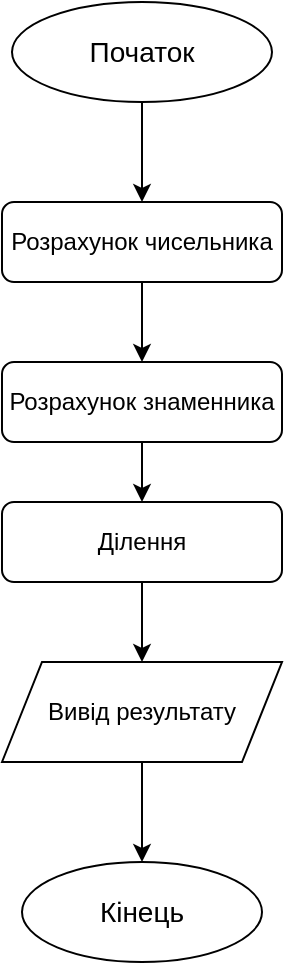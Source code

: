 <mxfile version="24.7.17">
  <diagram name="Page-1" id="KRBMFYmKvGPiXsKwkznU">
    <mxGraphModel dx="890" dy="360" grid="1" gridSize="10" guides="1" tooltips="1" connect="1" arrows="1" fold="1" page="1" pageScale="1" pageWidth="850" pageHeight="1100" math="0" shadow="0">
      <root>
        <mxCell id="0" />
        <mxCell id="1" parent="0" />
        <mxCell id="GysLg-Z24zuPQwXTb1GC-4" style="edgeStyle=orthogonalEdgeStyle;rounded=0;orthogonalLoop=1;jettySize=auto;html=1;entryX=0.5;entryY=0;entryDx=0;entryDy=0;" edge="1" parent="1" source="GysLg-Z24zuPQwXTb1GC-1" target="GysLg-Z24zuPQwXTb1GC-3">
          <mxGeometry relative="1" as="geometry" />
        </mxCell>
        <mxCell id="GysLg-Z24zuPQwXTb1GC-1" value="&lt;font style=&quot;font-size: 14px;&quot;&gt;Початок&lt;/font&gt;" style="ellipse;whiteSpace=wrap;html=1;" vertex="1" parent="1">
          <mxGeometry x="325" y="80" width="130" height="50" as="geometry" />
        </mxCell>
        <mxCell id="GysLg-Z24zuPQwXTb1GC-6" value="" style="edgeStyle=orthogonalEdgeStyle;rounded=0;orthogonalLoop=1;jettySize=auto;html=1;" edge="1" parent="1" source="GysLg-Z24zuPQwXTb1GC-3" target="GysLg-Z24zuPQwXTb1GC-5">
          <mxGeometry relative="1" as="geometry" />
        </mxCell>
        <mxCell id="GysLg-Z24zuPQwXTb1GC-3" value="Розрахунок чисельника" style="rounded=1;whiteSpace=wrap;html=1;" vertex="1" parent="1">
          <mxGeometry x="320" y="180" width="140" height="40" as="geometry" />
        </mxCell>
        <mxCell id="GysLg-Z24zuPQwXTb1GC-8" value="" style="edgeStyle=orthogonalEdgeStyle;rounded=0;orthogonalLoop=1;jettySize=auto;html=1;" edge="1" parent="1" source="GysLg-Z24zuPQwXTb1GC-5" target="GysLg-Z24zuPQwXTb1GC-7">
          <mxGeometry relative="1" as="geometry" />
        </mxCell>
        <mxCell id="GysLg-Z24zuPQwXTb1GC-5" value="Розрахунок знаменника" style="rounded=1;whiteSpace=wrap;html=1;" vertex="1" parent="1">
          <mxGeometry x="320" y="260" width="140" height="40" as="geometry" />
        </mxCell>
        <mxCell id="GysLg-Z24zuPQwXTb1GC-10" value="" style="edgeStyle=orthogonalEdgeStyle;rounded=0;orthogonalLoop=1;jettySize=auto;html=1;" edge="1" parent="1" source="GysLg-Z24zuPQwXTb1GC-7" target="GysLg-Z24zuPQwXTb1GC-9">
          <mxGeometry relative="1" as="geometry" />
        </mxCell>
        <mxCell id="GysLg-Z24zuPQwXTb1GC-7" value="Ділення" style="rounded=1;whiteSpace=wrap;html=1;" vertex="1" parent="1">
          <mxGeometry x="320" y="330" width="140" height="40" as="geometry" />
        </mxCell>
        <mxCell id="GysLg-Z24zuPQwXTb1GC-12" value="" style="edgeStyle=orthogonalEdgeStyle;rounded=0;orthogonalLoop=1;jettySize=auto;html=1;" edge="1" parent="1" source="GysLg-Z24zuPQwXTb1GC-9" target="GysLg-Z24zuPQwXTb1GC-11">
          <mxGeometry relative="1" as="geometry" />
        </mxCell>
        <mxCell id="GysLg-Z24zuPQwXTb1GC-9" value="Вивід результату" style="shape=parallelogram;perimeter=parallelogramPerimeter;whiteSpace=wrap;html=1;fixedSize=1;" vertex="1" parent="1">
          <mxGeometry x="320" y="410" width="140" height="50" as="geometry" />
        </mxCell>
        <mxCell id="GysLg-Z24zuPQwXTb1GC-11" value="&lt;font style=&quot;font-size: 14px;&quot;&gt;Кінець&lt;/font&gt;" style="ellipse;whiteSpace=wrap;html=1;" vertex="1" parent="1">
          <mxGeometry x="330" y="510" width="120" height="50" as="geometry" />
        </mxCell>
      </root>
    </mxGraphModel>
  </diagram>
</mxfile>

